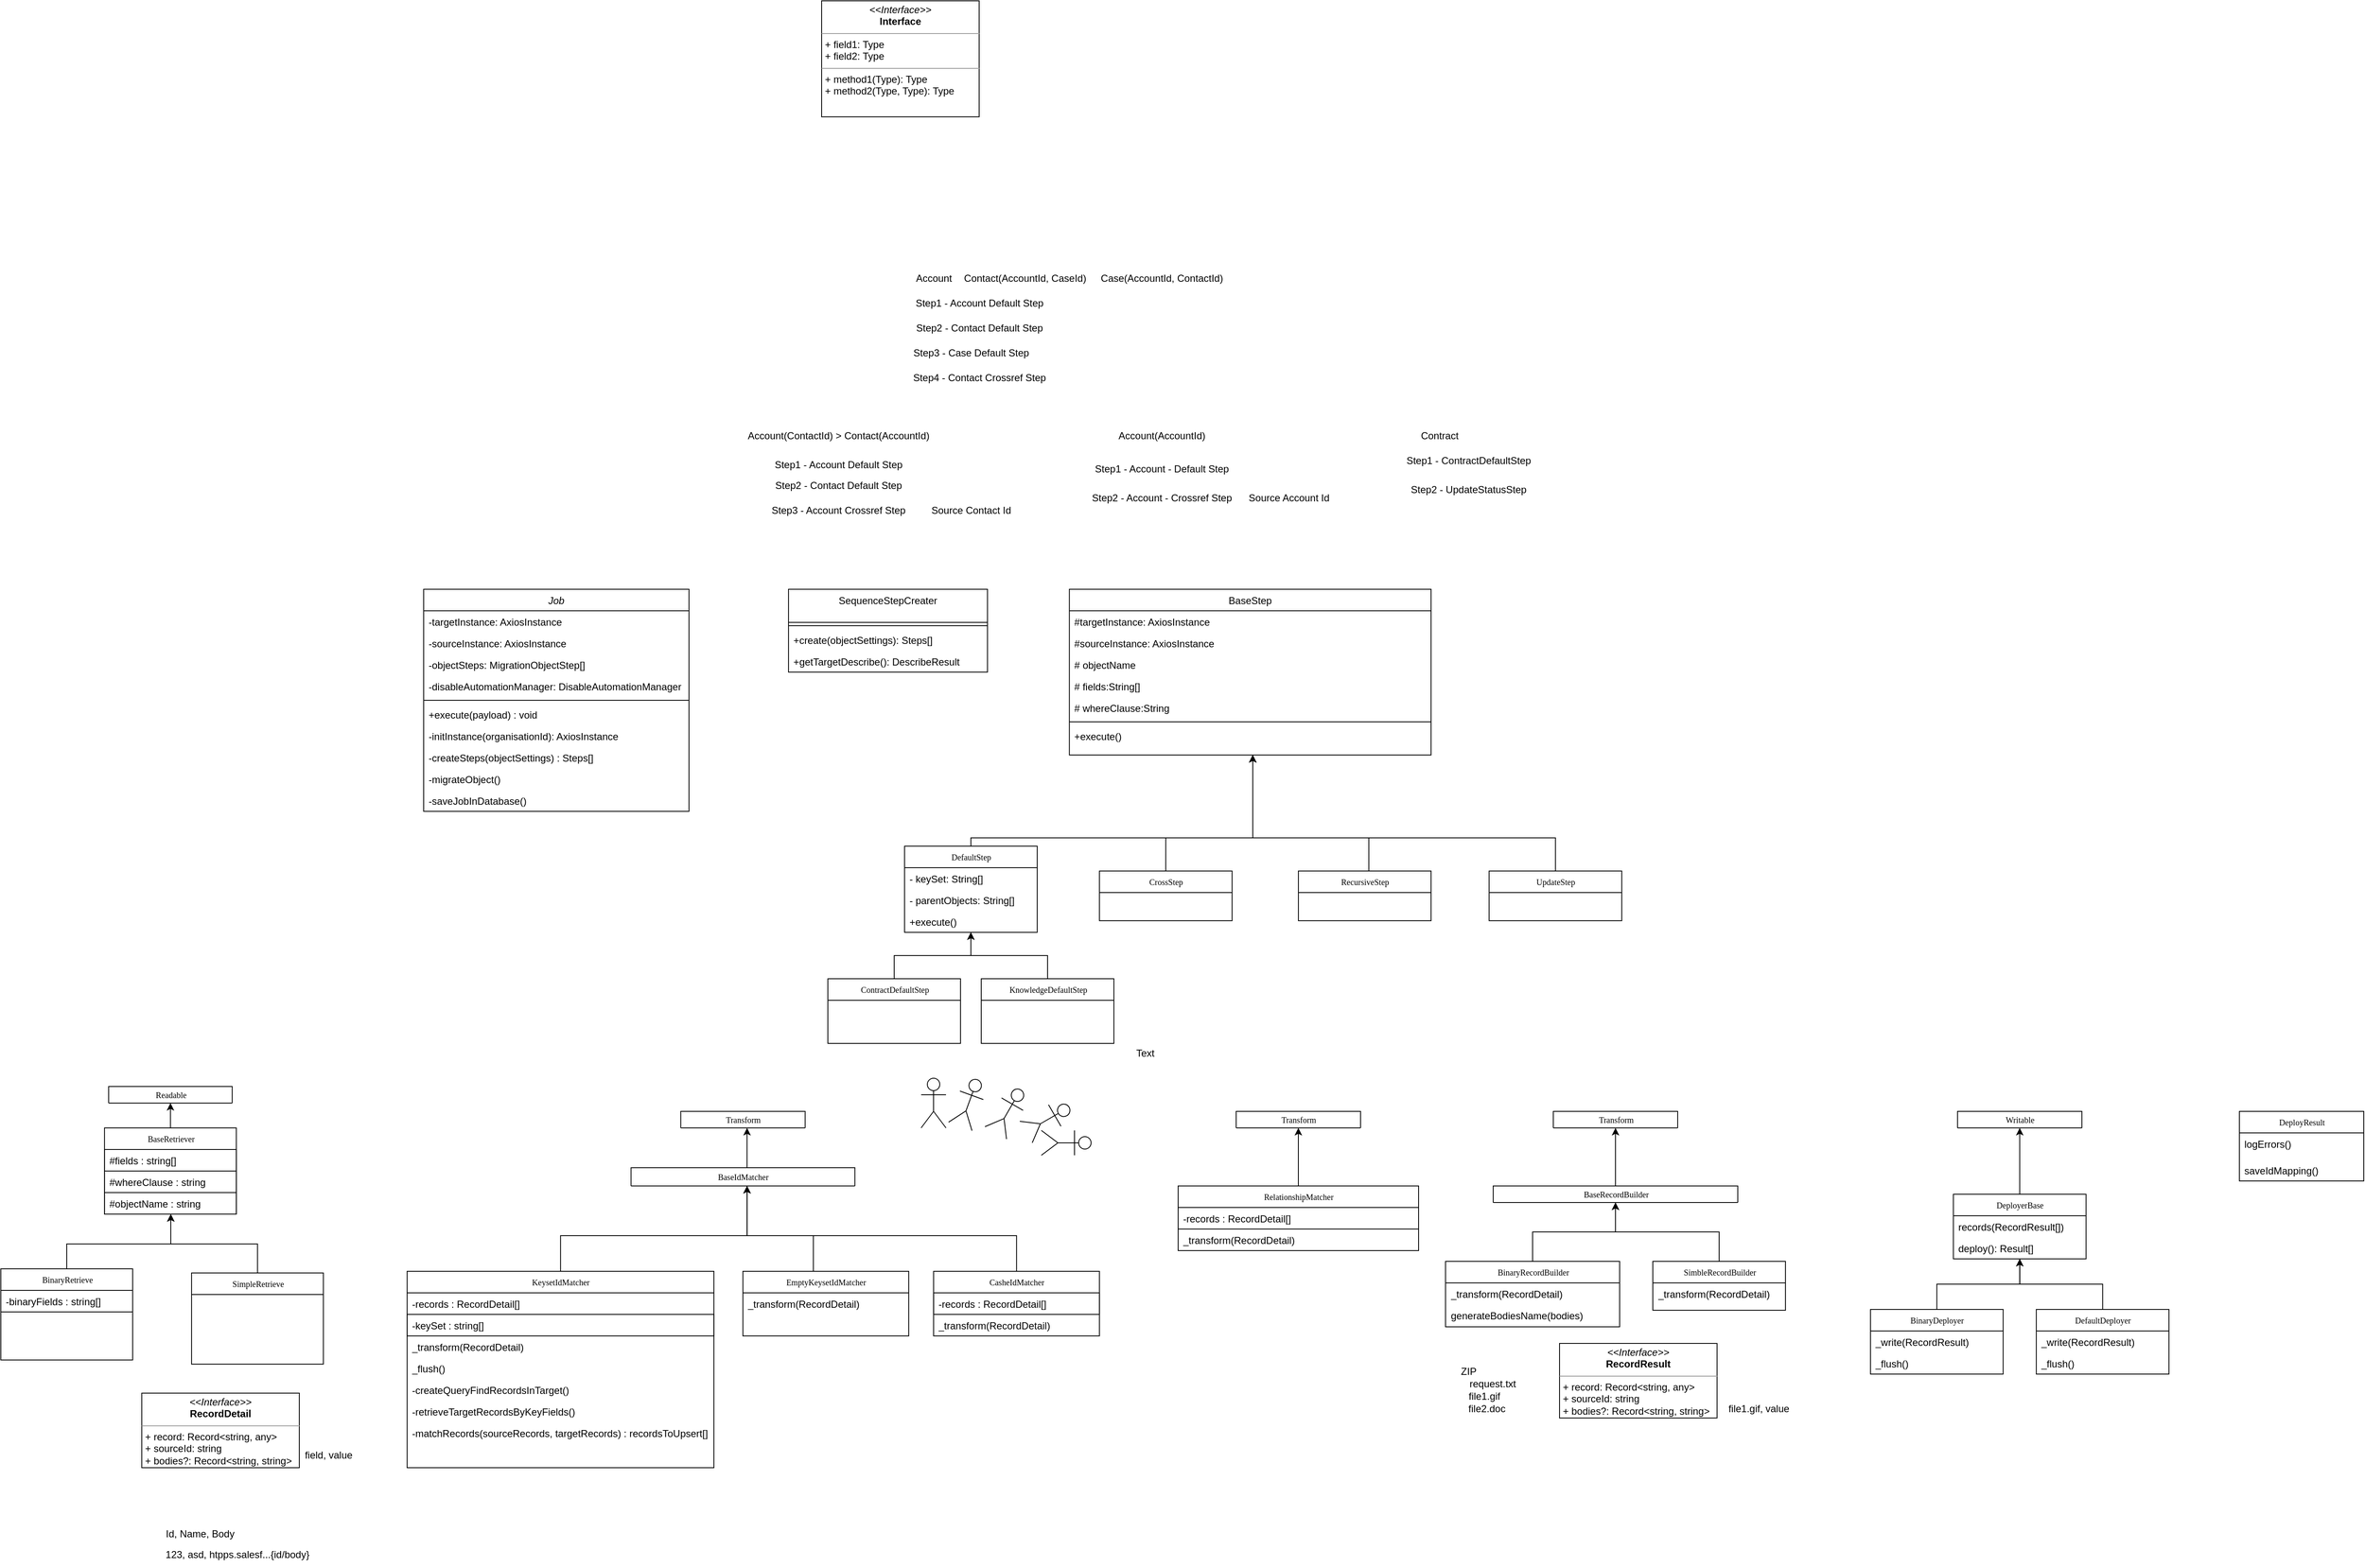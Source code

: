 <mxfile version="20.6.0" type="github">
  <diagram id="C5RBs43oDa-KdzZeNtuy" name="Page-1">
    <mxGraphModel dx="1921" dy="615" grid="1" gridSize="10" guides="1" tooltips="1" connect="1" arrows="1" fold="1" page="1" pageScale="1" pageWidth="827" pageHeight="1169" math="0" shadow="0">
      <root>
        <mxCell id="WIyWlLk6GJQsqaUBKTNV-0" />
        <mxCell id="WIyWlLk6GJQsqaUBKTNV-1" parent="WIyWlLk6GJQsqaUBKTNV-0" />
        <mxCell id="KQqe6mfhrijCWGsZN7re-0" value="&lt;p style=&quot;margin:0px;margin-top:4px;text-align:center;&quot;&gt;&lt;i&gt;&amp;lt;&amp;lt;Interface&amp;gt;&amp;gt;&lt;/i&gt;&lt;br/&gt;&lt;b&gt;Interface&lt;/b&gt;&lt;/p&gt;&lt;hr size=&quot;1&quot;/&gt;&lt;p style=&quot;margin:0px;margin-left:4px;&quot;&gt;+ field1: Type&lt;br/&gt;+ field2: Type&lt;/p&gt;&lt;hr size=&quot;1&quot;/&gt;&lt;p style=&quot;margin:0px;margin-left:4px;&quot;&gt;+ method1(Type): Type&lt;br/&gt;+ method2(Type, Type): Type&lt;/p&gt;" style="verticalAlign=top;align=left;overflow=fill;fontSize=12;fontFamily=Helvetica;html=1;rounded=0;shadow=0;comic=0;labelBackgroundColor=none;strokeWidth=1" parent="WIyWlLk6GJQsqaUBKTNV-1" vertex="1">
          <mxGeometry x="260" y="100" width="190" height="140" as="geometry" />
        </mxCell>
        <mxCell id="KQqe6mfhrijCWGsZN7re-1" value="Job" style="swimlane;fontStyle=2;align=center;verticalAlign=top;childLayout=stackLayout;horizontal=1;startSize=26;horizontalStack=0;resizeParent=1;resizeLast=0;collapsible=1;marginBottom=0;rounded=0;shadow=0;strokeWidth=1;" parent="WIyWlLk6GJQsqaUBKTNV-1" vertex="1">
          <mxGeometry x="-220" y="810" width="320" height="268" as="geometry">
            <mxRectangle x="230" y="140" width="160" height="26" as="alternateBounds" />
          </mxGeometry>
        </mxCell>
        <mxCell id="KQqe6mfhrijCWGsZN7re-2" value="-targetInstance: AxiosInstance" style="text;align=left;verticalAlign=top;spacingLeft=4;spacingRight=4;overflow=hidden;rotatable=0;points=[[0,0.5],[1,0.5]];portConstraint=eastwest;" parent="KQqe6mfhrijCWGsZN7re-1" vertex="1">
          <mxGeometry y="26" width="320" height="26" as="geometry" />
        </mxCell>
        <mxCell id="KQqe6mfhrijCWGsZN7re-3" value="-sourceInstance: AxiosInstance" style="text;align=left;verticalAlign=top;spacingLeft=4;spacingRight=4;overflow=hidden;rotatable=0;points=[[0,0.5],[1,0.5]];portConstraint=eastwest;" parent="KQqe6mfhrijCWGsZN7re-1" vertex="1">
          <mxGeometry y="52" width="320" height="26" as="geometry" />
        </mxCell>
        <mxCell id="KQqe6mfhrijCWGsZN7re-4" value="-objectSteps: MigrationObjectStep[]&#xa;" style="text;align=left;verticalAlign=top;spacingLeft=4;spacingRight=4;overflow=hidden;rotatable=0;points=[[0,0.5],[1,0.5]];portConstraint=eastwest;" parent="KQqe6mfhrijCWGsZN7re-1" vertex="1">
          <mxGeometry y="78" width="320" height="26" as="geometry" />
        </mxCell>
        <mxCell id="KQqe6mfhrijCWGsZN7re-5" value="-disableAutomationManager: DisableAutomationManager&#xa;" style="text;align=left;verticalAlign=top;spacingLeft=4;spacingRight=4;overflow=hidden;rotatable=0;points=[[0,0.5],[1,0.5]];portConstraint=eastwest;" parent="KQqe6mfhrijCWGsZN7re-1" vertex="1">
          <mxGeometry y="104" width="320" height="26" as="geometry" />
        </mxCell>
        <mxCell id="KQqe6mfhrijCWGsZN7re-6" value="" style="line;html=1;strokeWidth=1;align=left;verticalAlign=middle;spacingTop=-1;spacingLeft=3;spacingRight=3;rotatable=0;labelPosition=right;points=[];portConstraint=eastwest;" parent="KQqe6mfhrijCWGsZN7re-1" vertex="1">
          <mxGeometry y="130" width="320" height="8" as="geometry" />
        </mxCell>
        <mxCell id="KQqe6mfhrijCWGsZN7re-7" value="+execute(payload) : void" style="text;align=left;verticalAlign=top;spacingLeft=4;spacingRight=4;overflow=hidden;rotatable=0;points=[[0,0.5],[1,0.5]];portConstraint=eastwest;" parent="KQqe6mfhrijCWGsZN7re-1" vertex="1">
          <mxGeometry y="138" width="320" height="26" as="geometry" />
        </mxCell>
        <mxCell id="KQqe6mfhrijCWGsZN7re-8" value="-initInstance(organisationId): AxiosInstance" style="text;align=left;verticalAlign=top;spacingLeft=4;spacingRight=4;overflow=hidden;rotatable=0;points=[[0,0.5],[1,0.5]];portConstraint=eastwest;" parent="KQqe6mfhrijCWGsZN7re-1" vertex="1">
          <mxGeometry y="164" width="320" height="26" as="geometry" />
        </mxCell>
        <mxCell id="KQqe6mfhrijCWGsZN7re-9" value="-createSteps(objectSettings) : Steps[]" style="text;align=left;verticalAlign=top;spacingLeft=4;spacingRight=4;overflow=hidden;rotatable=0;points=[[0,0.5],[1,0.5]];portConstraint=eastwest;" parent="KQqe6mfhrijCWGsZN7re-1" vertex="1">
          <mxGeometry y="190" width="320" height="26" as="geometry" />
        </mxCell>
        <mxCell id="KQqe6mfhrijCWGsZN7re-10" value="-migrateObject()" style="text;align=left;verticalAlign=top;spacingLeft=4;spacingRight=4;overflow=hidden;rotatable=0;points=[[0,0.5],[1,0.5]];portConstraint=eastwest;" parent="KQqe6mfhrijCWGsZN7re-1" vertex="1">
          <mxGeometry y="216" width="320" height="26" as="geometry" />
        </mxCell>
        <mxCell id="KQqe6mfhrijCWGsZN7re-11" value="-saveJobInDatabase()" style="text;align=left;verticalAlign=top;spacingLeft=4;spacingRight=4;overflow=hidden;rotatable=0;points=[[0,0.5],[1,0.5]];portConstraint=eastwest;" parent="KQqe6mfhrijCWGsZN7re-1" vertex="1">
          <mxGeometry y="242" width="320" height="26" as="geometry" />
        </mxCell>
        <mxCell id="KQqe6mfhrijCWGsZN7re-12" value="SequenceStepCreater" style="swimlane;fontStyle=0;align=center;verticalAlign=top;childLayout=stackLayout;horizontal=1;startSize=40;horizontalStack=0;resizeParent=1;resizeLast=0;collapsible=1;marginBottom=0;rounded=0;shadow=0;strokeWidth=1;" parent="WIyWlLk6GJQsqaUBKTNV-1" vertex="1">
          <mxGeometry x="220.06" y="810" width="240" height="100" as="geometry">
            <mxRectangle x="550" y="140" width="160" height="26" as="alternateBounds" />
          </mxGeometry>
        </mxCell>
        <mxCell id="KQqe6mfhrijCWGsZN7re-13" value="" style="line;html=1;strokeWidth=1;align=left;verticalAlign=middle;spacingTop=-1;spacingLeft=3;spacingRight=3;rotatable=0;labelPosition=right;points=[];portConstraint=eastwest;" parent="KQqe6mfhrijCWGsZN7re-12" vertex="1">
          <mxGeometry y="40" width="240" height="8" as="geometry" />
        </mxCell>
        <mxCell id="KQqe6mfhrijCWGsZN7re-14" value="+create(objectSettings): Steps[]&#xa;" style="text;align=left;verticalAlign=top;spacingLeft=4;spacingRight=4;overflow=hidden;rotatable=0;points=[[0,0.5],[1,0.5]];portConstraint=eastwest;" parent="KQqe6mfhrijCWGsZN7re-12" vertex="1">
          <mxGeometry y="48" width="240" height="26" as="geometry" />
        </mxCell>
        <mxCell id="KQqe6mfhrijCWGsZN7re-15" value="+getTargetDescribe(): DescribeResult&#xa;" style="text;align=left;verticalAlign=top;spacingLeft=4;spacingRight=4;overflow=hidden;rotatable=0;points=[[0,0.5],[1,0.5]];portConstraint=eastwest;" parent="KQqe6mfhrijCWGsZN7re-12" vertex="1">
          <mxGeometry y="74" width="240" height="26" as="geometry" />
        </mxCell>
        <mxCell id="KQqe6mfhrijCWGsZN7re-16" value="BaseStep" style="swimlane;fontStyle=0;align=center;verticalAlign=top;childLayout=stackLayout;horizontal=1;startSize=26;horizontalStack=0;resizeParent=1;resizeLast=0;collapsible=1;marginBottom=0;rounded=0;shadow=0;strokeWidth=1;" parent="WIyWlLk6GJQsqaUBKTNV-1" vertex="1">
          <mxGeometry x="558.81" y="810" width="436.25" height="200" as="geometry">
            <mxRectangle x="550" y="140" width="160" height="26" as="alternateBounds" />
          </mxGeometry>
        </mxCell>
        <mxCell id="KQqe6mfhrijCWGsZN7re-17" value="#targetInstance: AxiosInstance" style="text;align=left;verticalAlign=top;spacingLeft=4;spacingRight=4;overflow=hidden;rotatable=0;points=[[0,0.5],[1,0.5]];portConstraint=eastwest;" parent="KQqe6mfhrijCWGsZN7re-16" vertex="1">
          <mxGeometry y="26" width="436.25" height="26" as="geometry" />
        </mxCell>
        <mxCell id="KQqe6mfhrijCWGsZN7re-18" value="#sourceInstance: AxiosInstance" style="text;align=left;verticalAlign=top;spacingLeft=4;spacingRight=4;overflow=hidden;rotatable=0;points=[[0,0.5],[1,0.5]];portConstraint=eastwest;" parent="KQqe6mfhrijCWGsZN7re-16" vertex="1">
          <mxGeometry y="52" width="436.25" height="26" as="geometry" />
        </mxCell>
        <mxCell id="KQqe6mfhrijCWGsZN7re-19" value="# objectName" style="text;align=left;verticalAlign=top;spacingLeft=4;spacingRight=4;overflow=hidden;rotatable=0;points=[[0,0.5],[1,0.5]];portConstraint=eastwest;" parent="KQqe6mfhrijCWGsZN7re-16" vertex="1">
          <mxGeometry y="78" width="436.25" height="26" as="geometry" />
        </mxCell>
        <mxCell id="KQqe6mfhrijCWGsZN7re-20" value="# fields:String[]" style="text;align=left;verticalAlign=top;spacingLeft=4;spacingRight=4;overflow=hidden;rotatable=0;points=[[0,0.5],[1,0.5]];portConstraint=eastwest;" parent="KQqe6mfhrijCWGsZN7re-16" vertex="1">
          <mxGeometry y="104" width="436.25" height="26" as="geometry" />
        </mxCell>
        <mxCell id="KQqe6mfhrijCWGsZN7re-21" value="# whereClause:String" style="text;align=left;verticalAlign=top;spacingLeft=4;spacingRight=4;overflow=hidden;rotatable=0;points=[[0,0.5],[1,0.5]];portConstraint=eastwest;" parent="KQqe6mfhrijCWGsZN7re-16" vertex="1">
          <mxGeometry y="130" width="436.25" height="26" as="geometry" />
        </mxCell>
        <mxCell id="KQqe6mfhrijCWGsZN7re-22" value="" style="line;html=1;strokeWidth=1;align=left;verticalAlign=middle;spacingTop=-1;spacingLeft=3;spacingRight=3;rotatable=0;labelPosition=right;points=[];portConstraint=eastwest;" parent="KQqe6mfhrijCWGsZN7re-16" vertex="1">
          <mxGeometry y="156" width="436.25" height="8" as="geometry" />
        </mxCell>
        <mxCell id="KQqe6mfhrijCWGsZN7re-23" value="+execute()" style="text;align=left;verticalAlign=top;spacingLeft=4;spacingRight=4;overflow=hidden;rotatable=0;points=[[0,0.5],[1,0.5]];portConstraint=eastwest;" parent="KQqe6mfhrijCWGsZN7re-16" vertex="1">
          <mxGeometry y="164" width="436.25" height="26" as="geometry" />
        </mxCell>
        <mxCell id="KQqe6mfhrijCWGsZN7re-24" style="edgeStyle=orthogonalEdgeStyle;rounded=0;orthogonalLoop=1;jettySize=auto;html=1;" parent="WIyWlLk6GJQsqaUBKTNV-1" source="KQqe6mfhrijCWGsZN7re-25" target="KQqe6mfhrijCWGsZN7re-16" edge="1">
          <mxGeometry relative="1" as="geometry">
            <Array as="points">
              <mxPoint x="440" y="1110" />
              <mxPoint x="780" y="1110" />
            </Array>
          </mxGeometry>
        </mxCell>
        <mxCell id="KQqe6mfhrijCWGsZN7re-25" value="DefaultStep" style="swimlane;html=1;fontStyle=0;childLayout=stackLayout;horizontal=1;startSize=26;fillColor=none;horizontalStack=0;resizeParent=1;resizeLast=0;collapsible=1;marginBottom=0;swimlaneFillColor=#ffffff;rounded=0;shadow=0;comic=0;labelBackgroundColor=none;strokeWidth=1;fontFamily=Verdana;fontSize=10;align=center;" parent="WIyWlLk6GJQsqaUBKTNV-1" vertex="1">
          <mxGeometry x="360" y="1120" width="160" height="104" as="geometry" />
        </mxCell>
        <mxCell id="KQqe6mfhrijCWGsZN7re-26" value="- keySet: String[]" style="text;html=1;strokeColor=none;fillColor=none;align=left;verticalAlign=top;spacingLeft=4;spacingRight=4;whiteSpace=wrap;overflow=hidden;rotatable=0;points=[[0,0.5],[1,0.5]];portConstraint=eastwest;" parent="KQqe6mfhrijCWGsZN7re-25" vertex="1">
          <mxGeometry y="26" width="160" height="26" as="geometry" />
        </mxCell>
        <mxCell id="KQqe6mfhrijCWGsZN7re-27" value="- parentObjects: String[]" style="text;html=1;strokeColor=none;fillColor=none;align=left;verticalAlign=top;spacingLeft=4;spacingRight=4;whiteSpace=wrap;overflow=hidden;rotatable=0;points=[[0,0.5],[1,0.5]];portConstraint=eastwest;" parent="KQqe6mfhrijCWGsZN7re-25" vertex="1">
          <mxGeometry y="52" width="160" height="26" as="geometry" />
        </mxCell>
        <mxCell id="L-BeHeg3JpJRG0hnVt9p-30" value="+execute()&#xa;" style="text;align=left;verticalAlign=top;spacingLeft=4;spacingRight=4;overflow=hidden;rotatable=0;points=[[0,0.5],[1,0.5]];portConstraint=eastwest;" vertex="1" parent="KQqe6mfhrijCWGsZN7re-25">
          <mxGeometry y="78" width="160" height="26" as="geometry" />
        </mxCell>
        <mxCell id="KQqe6mfhrijCWGsZN7re-28" style="edgeStyle=orthogonalEdgeStyle;rounded=0;orthogonalLoop=1;jettySize=auto;html=1;exitX=0.5;exitY=0;exitDx=0;exitDy=0;" parent="WIyWlLk6GJQsqaUBKTNV-1" source="KQqe6mfhrijCWGsZN7re-29" target="KQqe6mfhrijCWGsZN7re-16" edge="1">
          <mxGeometry relative="1" as="geometry">
            <Array as="points">
              <mxPoint x="675" y="1110" />
              <mxPoint x="780" y="1110" />
            </Array>
          </mxGeometry>
        </mxCell>
        <mxCell id="KQqe6mfhrijCWGsZN7re-29" value="CrossStep" style="swimlane;html=1;fontStyle=0;childLayout=stackLayout;horizontal=1;startSize=26;fillColor=none;horizontalStack=0;resizeParent=1;resizeLast=0;collapsible=1;marginBottom=0;swimlaneFillColor=#ffffff;rounded=0;shadow=0;comic=0;labelBackgroundColor=none;strokeWidth=1;fontFamily=Verdana;fontSize=10;align=center;" parent="WIyWlLk6GJQsqaUBKTNV-1" vertex="1">
          <mxGeometry x="595.06" y="1150" width="160" height="60" as="geometry" />
        </mxCell>
        <mxCell id="KQqe6mfhrijCWGsZN7re-30" style="edgeStyle=orthogonalEdgeStyle;rounded=0;orthogonalLoop=1;jettySize=auto;html=1;" parent="WIyWlLk6GJQsqaUBKTNV-1" source="KQqe6mfhrijCWGsZN7re-31" target="KQqe6mfhrijCWGsZN7re-16" edge="1">
          <mxGeometry relative="1" as="geometry">
            <Array as="points">
              <mxPoint x="920" y="1110" />
              <mxPoint x="780" y="1110" />
            </Array>
          </mxGeometry>
        </mxCell>
        <mxCell id="KQqe6mfhrijCWGsZN7re-31" value="RecursiveStep" style="swimlane;html=1;fontStyle=0;childLayout=stackLayout;horizontal=1;startSize=26;fillColor=none;horizontalStack=0;resizeParent=1;resizeLast=0;collapsible=1;marginBottom=0;swimlaneFillColor=#ffffff;rounded=0;shadow=0;comic=0;labelBackgroundColor=none;strokeWidth=1;fontFamily=Verdana;fontSize=10;align=center;" parent="WIyWlLk6GJQsqaUBKTNV-1" vertex="1">
          <mxGeometry x="835.06" y="1150" width="160" height="60" as="geometry" />
        </mxCell>
        <mxCell id="KQqe6mfhrijCWGsZN7re-32" style="edgeStyle=orthogonalEdgeStyle;rounded=0;orthogonalLoop=1;jettySize=auto;html=1;" parent="WIyWlLk6GJQsqaUBKTNV-1" source="KQqe6mfhrijCWGsZN7re-33" target="KQqe6mfhrijCWGsZN7re-34" edge="1">
          <mxGeometry relative="1" as="geometry" />
        </mxCell>
        <mxCell id="KQqe6mfhrijCWGsZN7re-33" value="BaseRetriever" style="swimlane;html=1;fontStyle=0;childLayout=stackLayout;horizontal=1;startSize=26;fillColor=none;horizontalStack=0;resizeParent=1;resizeLast=0;collapsible=1;marginBottom=0;swimlaneFillColor=#ffffff;rounded=0;shadow=0;comic=0;labelBackgroundColor=none;strokeWidth=1;fontFamily=Verdana;fontSize=10;align=center;" parent="WIyWlLk6GJQsqaUBKTNV-1" vertex="1">
          <mxGeometry x="-604.94" y="1460" width="159" height="104" as="geometry" />
        </mxCell>
        <mxCell id="L-BeHeg3JpJRG0hnVt9p-32" value="#fields : string[]" style="text;html=1;strokeColor=default;fillColor=none;align=left;verticalAlign=top;spacingLeft=4;spacingRight=4;whiteSpace=wrap;overflow=hidden;rotatable=0;points=[[0,0.5],[1,0.5]];portConstraint=eastwest;perimeterSpacing=1;strokeWidth=1;" vertex="1" parent="KQqe6mfhrijCWGsZN7re-33">
          <mxGeometry y="26" width="159" height="26" as="geometry" />
        </mxCell>
        <mxCell id="L-BeHeg3JpJRG0hnVt9p-33" value="#whereClause : string" style="text;html=1;strokeColor=default;fillColor=none;align=left;verticalAlign=top;spacingLeft=4;spacingRight=4;whiteSpace=wrap;overflow=hidden;rotatable=0;points=[[0,0.5],[1,0.5]];portConstraint=eastwest;perimeterSpacing=1;strokeWidth=1;" vertex="1" parent="KQqe6mfhrijCWGsZN7re-33">
          <mxGeometry y="52" width="159" height="26" as="geometry" />
        </mxCell>
        <mxCell id="L-BeHeg3JpJRG0hnVt9p-34" value="#objectName : string" style="text;html=1;strokeColor=default;fillColor=none;align=left;verticalAlign=top;spacingLeft=4;spacingRight=4;whiteSpace=wrap;overflow=hidden;rotatable=0;points=[[0,0.5],[1,0.5]];portConstraint=eastwest;perimeterSpacing=1;strokeWidth=1;" vertex="1" parent="KQqe6mfhrijCWGsZN7re-33">
          <mxGeometry y="78" width="159" height="26" as="geometry" />
        </mxCell>
        <mxCell id="KQqe6mfhrijCWGsZN7re-34" value="Readable" style="swimlane;html=1;fontStyle=0;childLayout=stackLayout;horizontal=1;startSize=26;fillColor=none;horizontalStack=0;resizeParent=1;resizeLast=0;collapsible=1;marginBottom=0;swimlaneFillColor=#ffffff;rounded=0;shadow=0;comic=0;labelBackgroundColor=none;strokeWidth=1;fontFamily=Verdana;fontSize=10;align=center;" parent="WIyWlLk6GJQsqaUBKTNV-1" vertex="1">
          <mxGeometry x="-599.94" y="1410" width="149" height="20" as="geometry" />
        </mxCell>
        <mxCell id="KQqe6mfhrijCWGsZN7re-35" style="edgeStyle=orthogonalEdgeStyle;rounded=0;orthogonalLoop=1;jettySize=auto;html=1;" parent="WIyWlLk6GJQsqaUBKTNV-1" source="KQqe6mfhrijCWGsZN7re-36" target="KQqe6mfhrijCWGsZN7re-38" edge="1">
          <mxGeometry relative="1" as="geometry">
            <Array as="points">
              <mxPoint x="170.06" y="1480" />
              <mxPoint x="170.06" y="1480" />
            </Array>
          </mxGeometry>
        </mxCell>
        <mxCell id="KQqe6mfhrijCWGsZN7re-36" value="BaseIdMatcher" style="swimlane;html=1;fontStyle=0;childLayout=stackLayout;horizontal=1;startSize=26;fillColor=none;horizontalStack=0;resizeParent=1;resizeLast=0;collapsible=1;marginBottom=0;swimlaneFillColor=#ffffff;rounded=0;shadow=0;comic=0;labelBackgroundColor=none;strokeWidth=1;fontFamily=Verdana;fontSize=10;align=center;" parent="WIyWlLk6GJQsqaUBKTNV-1" vertex="1">
          <mxGeometry x="30.12" y="1508" width="270" height="22" as="geometry" />
        </mxCell>
        <mxCell id="KQqe6mfhrijCWGsZN7re-38" value="Transform" style="swimlane;html=1;fontStyle=0;childLayout=stackLayout;horizontal=1;startSize=26;fillColor=none;horizontalStack=0;resizeParent=1;resizeLast=0;collapsible=1;marginBottom=0;swimlaneFillColor=#ffffff;rounded=0;shadow=0;comic=0;labelBackgroundColor=none;strokeWidth=1;fontFamily=Verdana;fontSize=10;align=center;" parent="WIyWlLk6GJQsqaUBKTNV-1" vertex="1">
          <mxGeometry x="90.12" y="1440" width="150" height="20" as="geometry" />
        </mxCell>
        <mxCell id="KQqe6mfhrijCWGsZN7re-39" style="edgeStyle=orthogonalEdgeStyle;rounded=0;orthogonalLoop=1;jettySize=auto;html=1;" parent="WIyWlLk6GJQsqaUBKTNV-1" source="KQqe6mfhrijCWGsZN7re-40" target="KQqe6mfhrijCWGsZN7re-36" edge="1">
          <mxGeometry relative="1" as="geometry">
            <Array as="points">
              <mxPoint x="-54.94" y="1590" />
              <mxPoint x="170.06" y="1590" />
            </Array>
          </mxGeometry>
        </mxCell>
        <mxCell id="KQqe6mfhrijCWGsZN7re-40" value="KeysetIdMatcher" style="swimlane;html=1;fontStyle=0;childLayout=stackLayout;horizontal=1;startSize=26;fillColor=none;horizontalStack=0;resizeParent=1;resizeLast=0;collapsible=1;marginBottom=0;swimlaneFillColor=#ffffff;rounded=0;shadow=0;comic=0;labelBackgroundColor=none;strokeWidth=1;fontFamily=Verdana;fontSize=10;align=center;" parent="WIyWlLk6GJQsqaUBKTNV-1" vertex="1">
          <mxGeometry x="-239.94" y="1633" width="370" height="237" as="geometry" />
        </mxCell>
        <mxCell id="KQqe6mfhrijCWGsZN7re-41" value="-records : RecordDetail[]" style="text;html=1;strokeColor=none;fillColor=none;align=left;verticalAlign=top;spacingLeft=4;spacingRight=4;whiteSpace=wrap;overflow=hidden;rotatable=0;points=[[0,0.5],[1,0.5]];portConstraint=eastwest;" parent="KQqe6mfhrijCWGsZN7re-40" vertex="1">
          <mxGeometry y="26" width="370" height="26" as="geometry" />
        </mxCell>
        <mxCell id="KQqe6mfhrijCWGsZN7re-42" value="-keySet : string[]" style="text;html=1;strokeColor=default;fillColor=none;align=left;verticalAlign=top;spacingLeft=4;spacingRight=4;whiteSpace=wrap;overflow=hidden;rotatable=0;points=[[0,0.5],[1,0.5]];portConstraint=eastwest;perimeterSpacing=1;strokeWidth=1;" parent="KQqe6mfhrijCWGsZN7re-40" vertex="1">
          <mxGeometry y="52" width="370" height="26" as="geometry" />
        </mxCell>
        <mxCell id="KQqe6mfhrijCWGsZN7re-44" value="_transform(RecordDetail)" style="text;html=1;strokeColor=none;fillColor=none;align=left;verticalAlign=top;spacingLeft=4;spacingRight=4;whiteSpace=wrap;overflow=hidden;rotatable=0;points=[[0,0.5],[1,0.5]];portConstraint=eastwest;" parent="KQqe6mfhrijCWGsZN7re-40" vertex="1">
          <mxGeometry y="78" width="370" height="26" as="geometry" />
        </mxCell>
        <mxCell id="KQqe6mfhrijCWGsZN7re-45" value="_flush()" style="text;html=1;strokeColor=none;fillColor=none;align=left;verticalAlign=top;spacingLeft=4;spacingRight=4;whiteSpace=wrap;overflow=hidden;rotatable=0;points=[[0,0.5],[1,0.5]];portConstraint=eastwest;" parent="KQqe6mfhrijCWGsZN7re-40" vertex="1">
          <mxGeometry y="104" width="370" height="26" as="geometry" />
        </mxCell>
        <mxCell id="KQqe6mfhrijCWGsZN7re-46" value="-createQueryFindRecordsInTarget()" style="text;html=1;strokeColor=none;fillColor=none;align=left;verticalAlign=top;spacingLeft=4;spacingRight=4;whiteSpace=wrap;overflow=hidden;rotatable=0;points=[[0,0.5],[1,0.5]];portConstraint=eastwest;" parent="KQqe6mfhrijCWGsZN7re-40" vertex="1">
          <mxGeometry y="130" width="370" height="26" as="geometry" />
        </mxCell>
        <mxCell id="KQqe6mfhrijCWGsZN7re-47" value="-retrieveTargetRecordsByKeyFields()" style="text;html=1;strokeColor=none;fillColor=none;align=left;verticalAlign=top;spacingLeft=4;spacingRight=4;whiteSpace=wrap;overflow=hidden;rotatable=0;points=[[0,0.5],[1,0.5]];portConstraint=eastwest;" parent="KQqe6mfhrijCWGsZN7re-40" vertex="1">
          <mxGeometry y="156" width="370" height="26" as="geometry" />
        </mxCell>
        <mxCell id="KQqe6mfhrijCWGsZN7re-48" value="-matchRecords(sourceRecords, targetRecords) : recordsToUpsert[]" style="text;html=1;strokeColor=none;fillColor=none;align=left;verticalAlign=top;spacingLeft=4;spacingRight=4;whiteSpace=wrap;overflow=hidden;rotatable=0;points=[[0,0.5],[1,0.5]];portConstraint=eastwest;" parent="KQqe6mfhrijCWGsZN7re-40" vertex="1">
          <mxGeometry y="182" width="370" height="26" as="geometry" />
        </mxCell>
        <mxCell id="KQqe6mfhrijCWGsZN7re-49" style="edgeStyle=orthogonalEdgeStyle;rounded=0;orthogonalLoop=1;jettySize=auto;html=1;" parent="WIyWlLk6GJQsqaUBKTNV-1" source="KQqe6mfhrijCWGsZN7re-50" target="KQqe6mfhrijCWGsZN7re-36" edge="1">
          <mxGeometry relative="1" as="geometry">
            <Array as="points">
              <mxPoint x="495.06" y="1590" />
              <mxPoint x="170.06" y="1590" />
            </Array>
          </mxGeometry>
        </mxCell>
        <mxCell id="KQqe6mfhrijCWGsZN7re-50" value="CasheIdMatcher" style="swimlane;html=1;fontStyle=0;childLayout=stackLayout;horizontal=1;startSize=26;fillColor=none;horizontalStack=0;resizeParent=1;resizeLast=0;collapsible=1;marginBottom=0;swimlaneFillColor=#ffffff;rounded=0;shadow=0;comic=0;labelBackgroundColor=none;strokeWidth=1;fontFamily=Verdana;fontSize=10;align=center;" parent="WIyWlLk6GJQsqaUBKTNV-1" vertex="1">
          <mxGeometry x="395.06" y="1633" width="200" height="78" as="geometry" />
        </mxCell>
        <mxCell id="KQqe6mfhrijCWGsZN7re-51" value="-records : RecordDetail[]" style="text;html=1;strokeColor=default;fillColor=none;align=left;verticalAlign=top;spacingLeft=4;spacingRight=4;whiteSpace=wrap;overflow=hidden;rotatable=0;points=[[0,0.5],[1,0.5]];portConstraint=eastwest;" parent="KQqe6mfhrijCWGsZN7re-50" vertex="1">
          <mxGeometry y="26" width="200" height="26" as="geometry" />
        </mxCell>
        <mxCell id="KQqe6mfhrijCWGsZN7re-52" value="_transform(RecordDetail)&amp;nbsp;" style="text;html=1;strokeColor=none;fillColor=none;align=left;verticalAlign=top;spacingLeft=4;spacingRight=4;whiteSpace=wrap;overflow=hidden;rotatable=0;points=[[0,0.5],[1,0.5]];portConstraint=eastwest;" parent="KQqe6mfhrijCWGsZN7re-50" vertex="1">
          <mxGeometry y="52" width="200" height="26" as="geometry" />
        </mxCell>
        <mxCell id="KQqe6mfhrijCWGsZN7re-53" style="edgeStyle=orthogonalEdgeStyle;rounded=0;orthogonalLoop=1;jettySize=auto;html=1;" parent="WIyWlLk6GJQsqaUBKTNV-1" source="KQqe6mfhrijCWGsZN7re-54" target="KQqe6mfhrijCWGsZN7re-56" edge="1">
          <mxGeometry relative="1" as="geometry" />
        </mxCell>
        <mxCell id="KQqe6mfhrijCWGsZN7re-54" value="DeployerBase" style="swimlane;html=1;fontStyle=0;childLayout=stackLayout;horizontal=1;startSize=26;fillColor=none;horizontalStack=0;resizeParent=1;resizeLast=0;collapsible=1;marginBottom=0;swimlaneFillColor=#ffffff;rounded=0;shadow=0;comic=0;labelBackgroundColor=none;strokeWidth=1;fontFamily=Verdana;fontSize=10;align=center;" parent="WIyWlLk6GJQsqaUBKTNV-1" vertex="1">
          <mxGeometry x="1625.06" y="1540" width="160" height="78" as="geometry" />
        </mxCell>
        <mxCell id="L-BeHeg3JpJRG0hnVt9p-48" value="records(&lt;span style=&quot;background-color: initial;&quot;&gt;RecordResult&lt;/span&gt;[])&amp;nbsp;" style="text;html=1;strokeColor=none;fillColor=none;align=left;verticalAlign=top;spacingLeft=4;spacingRight=4;whiteSpace=wrap;overflow=hidden;rotatable=0;points=[[0,0.5],[1,0.5]];portConstraint=eastwest;" vertex="1" parent="KQqe6mfhrijCWGsZN7re-54">
          <mxGeometry y="26" width="160" height="26" as="geometry" />
        </mxCell>
        <mxCell id="KQqe6mfhrijCWGsZN7re-55" value="deploy(): Result[]" style="text;html=1;strokeColor=none;fillColor=none;align=left;verticalAlign=top;spacingLeft=4;spacingRight=4;whiteSpace=wrap;overflow=hidden;rotatable=0;points=[[0,0.5],[1,0.5]];portConstraint=eastwest;" parent="KQqe6mfhrijCWGsZN7re-54" vertex="1">
          <mxGeometry y="52" width="160" height="26" as="geometry" />
        </mxCell>
        <mxCell id="KQqe6mfhrijCWGsZN7re-56" value="Writable" style="swimlane;html=1;fontStyle=0;childLayout=stackLayout;horizontal=1;startSize=26;fillColor=none;horizontalStack=0;resizeParent=1;resizeLast=0;collapsible=1;marginBottom=0;swimlaneFillColor=#ffffff;rounded=0;shadow=0;comic=0;labelBackgroundColor=none;strokeWidth=1;fontFamily=Verdana;fontSize=10;align=center;" parent="WIyWlLk6GJQsqaUBKTNV-1" vertex="1">
          <mxGeometry x="1630.06" y="1440" width="150" height="20" as="geometry" />
        </mxCell>
        <mxCell id="KQqe6mfhrijCWGsZN7re-57" style="edgeStyle=orthogonalEdgeStyle;rounded=0;orthogonalLoop=1;jettySize=auto;html=1;" parent="WIyWlLk6GJQsqaUBKTNV-1" source="KQqe6mfhrijCWGsZN7re-58" target="KQqe6mfhrijCWGsZN7re-54" edge="1">
          <mxGeometry relative="1" as="geometry" />
        </mxCell>
        <mxCell id="KQqe6mfhrijCWGsZN7re-58" value="BinaryDeployer" style="swimlane;html=1;fontStyle=0;childLayout=stackLayout;horizontal=1;startSize=26;fillColor=none;horizontalStack=0;resizeParent=1;resizeLast=0;collapsible=1;marginBottom=0;swimlaneFillColor=#ffffff;rounded=0;shadow=0;comic=0;labelBackgroundColor=none;strokeWidth=1;fontFamily=Verdana;fontSize=10;align=center;" parent="WIyWlLk6GJQsqaUBKTNV-1" vertex="1">
          <mxGeometry x="1525.06" y="1679" width="160" height="78" as="geometry" />
        </mxCell>
        <mxCell id="L-BeHeg3JpJRG0hnVt9p-20" value="_write(&lt;span style=&quot;background-color: initial;&quot;&gt;RecordResult&lt;/span&gt;)&amp;nbsp;" style="text;html=1;strokeColor=none;fillColor=none;align=left;verticalAlign=top;spacingLeft=4;spacingRight=4;whiteSpace=wrap;overflow=hidden;rotatable=0;points=[[0,0.5],[1,0.5]];portConstraint=eastwest;" vertex="1" parent="KQqe6mfhrijCWGsZN7re-58">
          <mxGeometry y="26" width="160" height="26" as="geometry" />
        </mxCell>
        <mxCell id="L-BeHeg3JpJRG0hnVt9p-49" value="_flush()&amp;nbsp;" style="text;html=1;strokeColor=none;fillColor=none;align=left;verticalAlign=top;spacingLeft=4;spacingRight=4;whiteSpace=wrap;overflow=hidden;rotatable=0;points=[[0,0.5],[1,0.5]];portConstraint=eastwest;" vertex="1" parent="KQqe6mfhrijCWGsZN7re-58">
          <mxGeometry y="52" width="160" height="26" as="geometry" />
        </mxCell>
        <mxCell id="KQqe6mfhrijCWGsZN7re-59" style="edgeStyle=orthogonalEdgeStyle;rounded=0;orthogonalLoop=1;jettySize=auto;html=1;" parent="WIyWlLk6GJQsqaUBKTNV-1" source="KQqe6mfhrijCWGsZN7re-60" target="KQqe6mfhrijCWGsZN7re-54" edge="1">
          <mxGeometry relative="1" as="geometry" />
        </mxCell>
        <mxCell id="KQqe6mfhrijCWGsZN7re-60" value="DefaultDeployer" style="swimlane;html=1;fontStyle=0;childLayout=stackLayout;horizontal=1;startSize=26;fillColor=none;horizontalStack=0;resizeParent=1;resizeLast=0;collapsible=1;marginBottom=0;swimlaneFillColor=#ffffff;rounded=0;shadow=0;comic=0;labelBackgroundColor=none;strokeWidth=1;fontFamily=Verdana;fontSize=10;align=center;" parent="WIyWlLk6GJQsqaUBKTNV-1" vertex="1">
          <mxGeometry x="1725.06" y="1679" width="160" height="78" as="geometry" />
        </mxCell>
        <mxCell id="L-BeHeg3JpJRG0hnVt9p-21" value="_write(&lt;span style=&quot;background-color: initial;&quot;&gt;RecordResult&lt;/span&gt;)&amp;nbsp;" style="text;html=1;strokeColor=none;fillColor=none;align=left;verticalAlign=top;spacingLeft=4;spacingRight=4;whiteSpace=wrap;overflow=hidden;rotatable=0;points=[[0,0.5],[1,0.5]];portConstraint=eastwest;" vertex="1" parent="KQqe6mfhrijCWGsZN7re-60">
          <mxGeometry y="26" width="160" height="26" as="geometry" />
        </mxCell>
        <mxCell id="L-BeHeg3JpJRG0hnVt9p-50" value="_flush()&amp;nbsp;" style="text;html=1;strokeColor=none;fillColor=none;align=left;verticalAlign=top;spacingLeft=4;spacingRight=4;whiteSpace=wrap;overflow=hidden;rotatable=0;points=[[0,0.5],[1,0.5]];portConstraint=eastwest;" vertex="1" parent="KQqe6mfhrijCWGsZN7re-60">
          <mxGeometry y="52" width="160" height="26" as="geometry" />
        </mxCell>
        <mxCell id="KQqe6mfhrijCWGsZN7re-61" value="DeployResult" style="swimlane;html=1;fontStyle=0;childLayout=stackLayout;horizontal=1;startSize=26;fillColor=none;horizontalStack=0;resizeParent=1;resizeLast=0;collapsible=1;marginBottom=0;swimlaneFillColor=#ffffff;rounded=0;shadow=0;comic=0;labelBackgroundColor=none;strokeWidth=1;fontFamily=Verdana;fontSize=10;align=center;" parent="WIyWlLk6GJQsqaUBKTNV-1" vertex="1">
          <mxGeometry x="1970" y="1440" width="150" height="84" as="geometry" />
        </mxCell>
        <mxCell id="KQqe6mfhrijCWGsZN7re-62" value="logErrors()" style="text;html=1;strokeColor=none;fillColor=none;align=left;verticalAlign=top;spacingLeft=4;spacingRight=4;whiteSpace=wrap;overflow=hidden;rotatable=0;points=[[0,0.5],[1,0.5]];portConstraint=eastwest;" parent="KQqe6mfhrijCWGsZN7re-61" vertex="1">
          <mxGeometry y="26" width="150" height="32" as="geometry" />
        </mxCell>
        <mxCell id="KQqe6mfhrijCWGsZN7re-65" value="saveIdMapping()" style="text;html=1;strokeColor=none;fillColor=none;align=left;verticalAlign=top;spacingLeft=4;spacingRight=4;whiteSpace=wrap;overflow=hidden;rotatable=0;points=[[0,0.5],[1,0.5]];portConstraint=eastwest;" parent="KQqe6mfhrijCWGsZN7re-61" vertex="1">
          <mxGeometry y="58" width="150" height="26" as="geometry" />
        </mxCell>
        <mxCell id="KQqe6mfhrijCWGsZN7re-68" style="edgeStyle=orthogonalEdgeStyle;rounded=0;orthogonalLoop=1;jettySize=auto;html=1;" parent="WIyWlLk6GJQsqaUBKTNV-1" source="KQqe6mfhrijCWGsZN7re-69" target="KQqe6mfhrijCWGsZN7re-16" edge="1">
          <mxGeometry relative="1" as="geometry">
            <Array as="points">
              <mxPoint x="1145" y="1110" />
              <mxPoint x="780" y="1110" />
            </Array>
          </mxGeometry>
        </mxCell>
        <mxCell id="KQqe6mfhrijCWGsZN7re-69" value="UpdateStep" style="swimlane;html=1;fontStyle=0;childLayout=stackLayout;horizontal=1;startSize=26;fillColor=none;horizontalStack=0;resizeParent=1;resizeLast=0;collapsible=1;marginBottom=0;swimlaneFillColor=#ffffff;rounded=0;shadow=0;comic=0;labelBackgroundColor=none;strokeWidth=1;fontFamily=Verdana;fontSize=10;align=center;" parent="WIyWlLk6GJQsqaUBKTNV-1" vertex="1">
          <mxGeometry x="1065.06" y="1150" width="160" height="60" as="geometry" />
        </mxCell>
        <mxCell id="KQqe6mfhrijCWGsZN7re-70" style="edgeStyle=orthogonalEdgeStyle;rounded=0;orthogonalLoop=1;jettySize=auto;html=1;" parent="WIyWlLk6GJQsqaUBKTNV-1" source="KQqe6mfhrijCWGsZN7re-71" target="KQqe6mfhrijCWGsZN7re-33" edge="1">
          <mxGeometry relative="1" as="geometry">
            <Array as="points">
              <mxPoint x="-651" y="1600" />
              <mxPoint x="-525" y="1600" />
            </Array>
          </mxGeometry>
        </mxCell>
        <mxCell id="KQqe6mfhrijCWGsZN7re-71" value="BinaryRetrieve" style="swimlane;html=1;fontStyle=0;childLayout=stackLayout;horizontal=1;startSize=26;fillColor=none;horizontalStack=0;resizeParent=1;resizeLast=0;collapsible=1;marginBottom=0;swimlaneFillColor=#ffffff;rounded=0;shadow=0;comic=0;labelBackgroundColor=none;strokeWidth=1;fontFamily=Verdana;fontSize=10;align=center;" parent="WIyWlLk6GJQsqaUBKTNV-1" vertex="1">
          <mxGeometry x="-730" y="1630" width="159" height="110" as="geometry" />
        </mxCell>
        <mxCell id="L-BeHeg3JpJRG0hnVt9p-35" value="-binaryFields : string[]" style="text;html=1;strokeColor=default;fillColor=none;align=left;verticalAlign=top;spacingLeft=4;spacingRight=4;whiteSpace=wrap;overflow=hidden;rotatable=0;points=[[0,0.5],[1,0.5]];portConstraint=eastwest;perimeterSpacing=1;strokeWidth=1;" vertex="1" parent="KQqe6mfhrijCWGsZN7re-71">
          <mxGeometry y="26" width="159" height="26" as="geometry" />
        </mxCell>
        <mxCell id="KQqe6mfhrijCWGsZN7re-72" style="edgeStyle=orthogonalEdgeStyle;rounded=0;orthogonalLoop=1;jettySize=auto;html=1;" parent="WIyWlLk6GJQsqaUBKTNV-1" source="KQqe6mfhrijCWGsZN7re-73" target="KQqe6mfhrijCWGsZN7re-33" edge="1">
          <mxGeometry relative="1" as="geometry">
            <Array as="points">
              <mxPoint x="-420" y="1600" />
              <mxPoint x="-525" y="1600" />
            </Array>
          </mxGeometry>
        </mxCell>
        <mxCell id="KQqe6mfhrijCWGsZN7re-73" value="SimpleRetrieve" style="swimlane;html=1;fontStyle=0;childLayout=stackLayout;horizontal=1;startSize=26;fillColor=none;horizontalStack=0;resizeParent=1;resizeLast=0;collapsible=1;marginBottom=0;swimlaneFillColor=#ffffff;rounded=0;shadow=0;comic=0;labelBackgroundColor=none;strokeWidth=1;fontFamily=Verdana;fontSize=10;align=center;" parent="WIyWlLk6GJQsqaUBKTNV-1" vertex="1">
          <mxGeometry x="-499.94" y="1635" width="159" height="110" as="geometry" />
        </mxCell>
        <mxCell id="KQqe6mfhrijCWGsZN7re-74" style="edgeStyle=orthogonalEdgeStyle;rounded=0;orthogonalLoop=1;jettySize=auto;html=1;" parent="WIyWlLk6GJQsqaUBKTNV-1" source="KQqe6mfhrijCWGsZN7re-75" target="KQqe6mfhrijCWGsZN7re-78" edge="1">
          <mxGeometry relative="1" as="geometry">
            <Array as="points" />
            <mxPoint x="840" y="1468" as="targetPoint" />
          </mxGeometry>
        </mxCell>
        <mxCell id="KQqe6mfhrijCWGsZN7re-75" value="RelationshipMatcher" style="swimlane;html=1;fontStyle=0;childLayout=stackLayout;horizontal=1;startSize=26;fillColor=none;horizontalStack=0;resizeParent=1;resizeLast=0;collapsible=1;marginBottom=0;swimlaneFillColor=#ffffff;rounded=0;shadow=0;comic=0;labelBackgroundColor=none;strokeWidth=1;fontFamily=Verdana;fontSize=10;align=center;" parent="WIyWlLk6GJQsqaUBKTNV-1" vertex="1">
          <mxGeometry x="690" y="1530" width="290" height="78" as="geometry" />
        </mxCell>
        <mxCell id="KQqe6mfhrijCWGsZN7re-76" value="-records : RecordDetail[]" style="text;html=1;strokeColor=default;fillColor=none;align=left;verticalAlign=top;spacingLeft=4;spacingRight=4;whiteSpace=wrap;overflow=hidden;rotatable=0;points=[[0,0.5],[1,0.5]];portConstraint=eastwest;" parent="KQqe6mfhrijCWGsZN7re-75" vertex="1">
          <mxGeometry y="26" width="290" height="26" as="geometry" />
        </mxCell>
        <mxCell id="KQqe6mfhrijCWGsZN7re-77" value="_transform(RecordDetail)&amp;nbsp;" style="text;html=1;strokeColor=none;fillColor=none;align=left;verticalAlign=top;spacingLeft=4;spacingRight=4;whiteSpace=wrap;overflow=hidden;rotatable=0;points=[[0,0.5],[1,0.5]];portConstraint=eastwest;" parent="KQqe6mfhrijCWGsZN7re-75" vertex="1">
          <mxGeometry y="52" width="290" height="26" as="geometry" />
        </mxCell>
        <mxCell id="KQqe6mfhrijCWGsZN7re-78" value="Transform" style="swimlane;html=1;fontStyle=0;childLayout=stackLayout;horizontal=1;startSize=26;fillColor=none;horizontalStack=0;resizeParent=1;resizeLast=0;collapsible=1;marginBottom=0;swimlaneFillColor=#ffffff;rounded=0;shadow=0;comic=0;labelBackgroundColor=none;strokeWidth=1;fontFamily=Verdana;fontSize=10;align=center;" parent="WIyWlLk6GJQsqaUBKTNV-1" vertex="1">
          <mxGeometry x="760" y="1440" width="150" height="20" as="geometry" />
        </mxCell>
        <mxCell id="KQqe6mfhrijCWGsZN7re-79" value="Account(ContactId) &amp;gt; Contact(AccountId)" style="text;html=1;align=center;verticalAlign=middle;resizable=0;points=[];autosize=1;strokeColor=none;fillColor=none;" parent="WIyWlLk6GJQsqaUBKTNV-1" vertex="1">
          <mxGeometry x="160" y="610" width="240" height="30" as="geometry" />
        </mxCell>
        <mxCell id="KQqe6mfhrijCWGsZN7re-80" value="Step1 - Account Default Step" style="text;html=1;align=center;verticalAlign=middle;resizable=0;points=[];autosize=1;strokeColor=none;fillColor=none;" parent="WIyWlLk6GJQsqaUBKTNV-1" vertex="1">
          <mxGeometry x="190" y="645" width="180" height="30" as="geometry" />
        </mxCell>
        <mxCell id="KQqe6mfhrijCWGsZN7re-81" value="Step2 - Contact Default Step" style="text;html=1;align=center;verticalAlign=middle;resizable=0;points=[];autosize=1;strokeColor=none;fillColor=none;" parent="WIyWlLk6GJQsqaUBKTNV-1" vertex="1">
          <mxGeometry x="190" y="670" width="180" height="30" as="geometry" />
        </mxCell>
        <mxCell id="KQqe6mfhrijCWGsZN7re-82" value="Step3 - Account Crossref Step" style="text;html=1;align=center;verticalAlign=middle;resizable=0;points=[];autosize=1;strokeColor=none;fillColor=none;" parent="WIyWlLk6GJQsqaUBKTNV-1" vertex="1">
          <mxGeometry x="190" y="700" width="180" height="30" as="geometry" />
        </mxCell>
        <mxCell id="KQqe6mfhrijCWGsZN7re-83" value="Source Contact Id" style="text;html=1;align=center;verticalAlign=middle;resizable=0;points=[];autosize=1;strokeColor=none;fillColor=none;" parent="WIyWlLk6GJQsqaUBKTNV-1" vertex="1">
          <mxGeometry x="380" y="700" width="120" height="30" as="geometry" />
        </mxCell>
        <mxCell id="KQqe6mfhrijCWGsZN7re-84" value="Account(AccountId)" style="text;html=1;align=center;verticalAlign=middle;resizable=0;points=[];autosize=1;strokeColor=none;fillColor=none;" parent="WIyWlLk6GJQsqaUBKTNV-1" vertex="1">
          <mxGeometry x="605" y="610" width="130" height="30" as="geometry" />
        </mxCell>
        <mxCell id="KQqe6mfhrijCWGsZN7re-85" value="Step1 - Account - Default Step" style="text;html=1;align=center;verticalAlign=middle;resizable=0;points=[];autosize=1;strokeColor=none;fillColor=none;" parent="WIyWlLk6GJQsqaUBKTNV-1" vertex="1">
          <mxGeometry x="580" y="650" width="180" height="30" as="geometry" />
        </mxCell>
        <mxCell id="KQqe6mfhrijCWGsZN7re-86" value="Step2 - Account - Crossref Step" style="text;html=1;align=center;verticalAlign=middle;resizable=0;points=[];autosize=1;strokeColor=none;fillColor=none;" parent="WIyWlLk6GJQsqaUBKTNV-1" vertex="1">
          <mxGeometry x="575" y="685" width="190" height="30" as="geometry" />
        </mxCell>
        <mxCell id="KQqe6mfhrijCWGsZN7re-87" value="Source Account Id&amp;nbsp;" style="text;html=1;align=center;verticalAlign=middle;resizable=0;points=[];autosize=1;strokeColor=none;fillColor=none;" parent="WIyWlLk6GJQsqaUBKTNV-1" vertex="1">
          <mxGeometry x="765.06" y="685" width="120" height="30" as="geometry" />
        </mxCell>
        <mxCell id="KQqe6mfhrijCWGsZN7re-88" value="Contract" style="text;html=1;align=center;verticalAlign=middle;resizable=0;points=[];autosize=1;strokeColor=none;fillColor=none;" parent="WIyWlLk6GJQsqaUBKTNV-1" vertex="1">
          <mxGeometry x="970" y="610" width="70" height="30" as="geometry" />
        </mxCell>
        <mxCell id="KQqe6mfhrijCWGsZN7re-89" value="Step1 -&amp;nbsp;ContractDefaultStep" style="text;html=1;align=center;verticalAlign=middle;resizable=0;points=[];autosize=1;strokeColor=none;fillColor=none;" parent="WIyWlLk6GJQsqaUBKTNV-1" vertex="1">
          <mxGeometry x="955" y="640" width="170" height="30" as="geometry" />
        </mxCell>
        <mxCell id="KQqe6mfhrijCWGsZN7re-90" style="edgeStyle=orthogonalEdgeStyle;rounded=0;orthogonalLoop=1;jettySize=auto;html=1;" parent="WIyWlLk6GJQsqaUBKTNV-1" source="KQqe6mfhrijCWGsZN7re-91" target="KQqe6mfhrijCWGsZN7re-25" edge="1">
          <mxGeometry relative="1" as="geometry" />
        </mxCell>
        <mxCell id="KQqe6mfhrijCWGsZN7re-91" value="ContractDefaultStep" style="swimlane;html=1;fontStyle=0;childLayout=stackLayout;horizontal=1;startSize=26;fillColor=none;horizontalStack=0;resizeParent=1;resizeLast=0;collapsible=1;marginBottom=0;swimlaneFillColor=#ffffff;rounded=0;shadow=0;comic=0;labelBackgroundColor=none;strokeWidth=1;fontFamily=Verdana;fontSize=10;align=center;" parent="WIyWlLk6GJQsqaUBKTNV-1" vertex="1">
          <mxGeometry x="267.5" y="1280" width="160" height="78" as="geometry" />
        </mxCell>
        <mxCell id="KQqe6mfhrijCWGsZN7re-92" value="Step2 -&amp;nbsp;UpdateStatusStep" style="text;html=1;align=center;verticalAlign=middle;resizable=0;points=[];autosize=1;strokeColor=none;fillColor=none;" parent="WIyWlLk6GJQsqaUBKTNV-1" vertex="1">
          <mxGeometry x="960" y="675" width="160" height="30" as="geometry" />
        </mxCell>
        <mxCell id="KQqe6mfhrijCWGsZN7re-93" value="Account" style="text;html=1;align=center;verticalAlign=middle;resizable=0;points=[];autosize=1;strokeColor=none;fillColor=none;" parent="WIyWlLk6GJQsqaUBKTNV-1" vertex="1">
          <mxGeometry x="360" y="420" width="70" height="30" as="geometry" />
        </mxCell>
        <mxCell id="KQqe6mfhrijCWGsZN7re-94" value="Case(AccountId, ContactId)" style="text;html=1;align=center;verticalAlign=middle;resizable=0;points=[];autosize=1;strokeColor=none;fillColor=none;" parent="WIyWlLk6GJQsqaUBKTNV-1" vertex="1">
          <mxGeometry x="585" y="420" width="170" height="30" as="geometry" />
        </mxCell>
        <mxCell id="KQqe6mfhrijCWGsZN7re-95" value="Contact(AccountId, CaseId)" style="text;html=1;align=center;verticalAlign=middle;resizable=0;points=[];autosize=1;strokeColor=none;fillColor=none;" parent="WIyWlLk6GJQsqaUBKTNV-1" vertex="1">
          <mxGeometry x="420" y="420" width="170" height="30" as="geometry" />
        </mxCell>
        <mxCell id="KQqe6mfhrijCWGsZN7re-96" value="Step1 - Account Default Step" style="text;html=1;align=center;verticalAlign=middle;resizable=0;points=[];autosize=1;strokeColor=none;fillColor=none;" parent="WIyWlLk6GJQsqaUBKTNV-1" vertex="1">
          <mxGeometry x="360" y="450" width="180" height="30" as="geometry" />
        </mxCell>
        <mxCell id="KQqe6mfhrijCWGsZN7re-97" value="Step2 - Contact Default Step" style="text;html=1;align=center;verticalAlign=middle;resizable=0;points=[];autosize=1;strokeColor=none;fillColor=none;" parent="WIyWlLk6GJQsqaUBKTNV-1" vertex="1">
          <mxGeometry x="360" y="480" width="180" height="30" as="geometry" />
        </mxCell>
        <mxCell id="KQqe6mfhrijCWGsZN7re-98" value="Step3 - Case Default Step" style="text;html=1;align=center;verticalAlign=middle;resizable=0;points=[];autosize=1;strokeColor=none;fillColor=none;" parent="WIyWlLk6GJQsqaUBKTNV-1" vertex="1">
          <mxGeometry x="360" y="510" width="160" height="30" as="geometry" />
        </mxCell>
        <mxCell id="KQqe6mfhrijCWGsZN7re-99" value="Step4 - Contact Crossref Step" style="text;html=1;align=center;verticalAlign=middle;resizable=0;points=[];autosize=1;strokeColor=none;fillColor=none;" parent="WIyWlLk6GJQsqaUBKTNV-1" vertex="1">
          <mxGeometry x="360" y="540" width="180" height="30" as="geometry" />
        </mxCell>
        <mxCell id="KQqe6mfhrijCWGsZN7re-100" style="edgeStyle=orthogonalEdgeStyle;rounded=0;orthogonalLoop=1;jettySize=auto;html=1;" parent="WIyWlLk6GJQsqaUBKTNV-1" source="KQqe6mfhrijCWGsZN7re-101" target="KQqe6mfhrijCWGsZN7re-36" edge="1">
          <mxGeometry relative="1" as="geometry">
            <Array as="points">
              <mxPoint x="250.06" y="1590" />
              <mxPoint x="170.06" y="1590" />
            </Array>
          </mxGeometry>
        </mxCell>
        <mxCell id="KQqe6mfhrijCWGsZN7re-101" value="EmptyKeysetIdMatcher" style="swimlane;html=1;fontStyle=0;childLayout=stackLayout;horizontal=1;startSize=26;fillColor=none;horizontalStack=0;resizeParent=1;resizeLast=0;collapsible=1;marginBottom=0;swimlaneFillColor=#ffffff;rounded=0;shadow=0;comic=0;labelBackgroundColor=none;strokeWidth=1;fontFamily=Verdana;fontSize=10;align=center;" parent="WIyWlLk6GJQsqaUBKTNV-1" vertex="1">
          <mxGeometry x="165.06" y="1633" width="200" height="78" as="geometry" />
        </mxCell>
        <mxCell id="KQqe6mfhrijCWGsZN7re-103" value="_transform(RecordDetail)&amp;nbsp;" style="text;html=1;strokeColor=none;fillColor=none;align=left;verticalAlign=top;spacingLeft=4;spacingRight=4;whiteSpace=wrap;overflow=hidden;rotatable=0;points=[[0,0.5],[1,0.5]];portConstraint=eastwest;" parent="KQqe6mfhrijCWGsZN7re-101" vertex="1">
          <mxGeometry y="26" width="200" height="26" as="geometry" />
        </mxCell>
        <mxCell id="KQqe6mfhrijCWGsZN7re-104" style="edgeStyle=orthogonalEdgeStyle;rounded=0;orthogonalLoop=1;jettySize=auto;html=1;" parent="WIyWlLk6GJQsqaUBKTNV-1" source="KQqe6mfhrijCWGsZN7re-105" target="KQqe6mfhrijCWGsZN7re-25" edge="1">
          <mxGeometry relative="1" as="geometry" />
        </mxCell>
        <mxCell id="KQqe6mfhrijCWGsZN7re-105" value="KnowledgeDefaultStep" style="swimlane;html=1;fontStyle=0;childLayout=stackLayout;horizontal=1;startSize=26;fillColor=none;horizontalStack=0;resizeParent=1;resizeLast=0;collapsible=1;marginBottom=0;swimlaneFillColor=#ffffff;rounded=0;shadow=0;comic=0;labelBackgroundColor=none;strokeWidth=1;fontFamily=Verdana;fontSize=10;align=center;" parent="WIyWlLk6GJQsqaUBKTNV-1" vertex="1">
          <mxGeometry x="452.5" y="1280" width="160" height="78" as="geometry" />
        </mxCell>
        <mxCell id="KQqe6mfhrijCWGsZN7re-106" style="edgeStyle=orthogonalEdgeStyle;rounded=0;orthogonalLoop=1;jettySize=auto;html=1;" parent="WIyWlLk6GJQsqaUBKTNV-1" source="KQqe6mfhrijCWGsZN7re-107" edge="1">
          <mxGeometry relative="1" as="geometry">
            <Array as="points">
              <mxPoint x="1217.44" y="1480" />
              <mxPoint x="1217.44" y="1480" />
            </Array>
            <mxPoint x="1217.531" y="1460.0" as="targetPoint" />
          </mxGeometry>
        </mxCell>
        <mxCell id="KQqe6mfhrijCWGsZN7re-107" value="BaseRecordBuilder" style="swimlane;html=1;fontStyle=0;childLayout=stackLayout;horizontal=1;startSize=26;fillColor=none;horizontalStack=0;resizeParent=1;resizeLast=0;collapsible=1;marginBottom=0;swimlaneFillColor=#ffffff;rounded=0;shadow=0;comic=0;labelBackgroundColor=none;strokeWidth=1;fontFamily=Verdana;fontSize=10;align=center;" parent="WIyWlLk6GJQsqaUBKTNV-1" vertex="1">
          <mxGeometry x="1070" y="1530" width="295" height="20" as="geometry" />
        </mxCell>
        <mxCell id="KQqe6mfhrijCWGsZN7re-111" value="Transform" style="swimlane;html=1;fontStyle=0;childLayout=stackLayout;horizontal=1;startSize=26;fillColor=none;horizontalStack=0;resizeParent=1;resizeLast=0;collapsible=1;marginBottom=0;swimlaneFillColor=#ffffff;rounded=0;shadow=0;comic=0;labelBackgroundColor=none;strokeWidth=1;fontFamily=Verdana;fontSize=10;align=center;" parent="WIyWlLk6GJQsqaUBKTNV-1" vertex="1">
          <mxGeometry x="1142.5" y="1440" width="150" height="20" as="geometry" />
        </mxCell>
        <mxCell id="Do3SrfoLUROzpyFRrtVI-4" value="&lt;p style=&quot;margin:0px;margin-top:4px;text-align:center;&quot;&gt;&lt;i&gt;&amp;lt;&amp;lt;Interface&amp;gt;&amp;gt;&lt;/i&gt;&lt;br&gt;&lt;b&gt;RecordDetail&lt;/b&gt;&lt;/p&gt;&lt;hr size=&quot;1&quot;&gt;&lt;p style=&quot;margin:0px;margin-left:4px;&quot;&gt;+ record: Record&amp;lt;string, any&amp;gt;&lt;br&gt;+ sourceId: string&lt;/p&gt;&lt;p style=&quot;margin:0px;margin-left:4px;&quot;&gt;+ bodies?: Record&amp;lt;string, string&amp;gt;&lt;/p&gt;&lt;hr size=&quot;1&quot;&gt;&lt;p style=&quot;margin:0px;margin-left:4px;&quot;&gt;&lt;br&gt;&lt;/p&gt;" style="verticalAlign=top;align=left;overflow=fill;fontSize=12;fontFamily=Helvetica;html=1;" parent="WIyWlLk6GJQsqaUBKTNV-1" vertex="1">
          <mxGeometry x="-560" y="1780" width="190" height="90" as="geometry" />
        </mxCell>
        <mxCell id="L-BeHeg3JpJRG0hnVt9p-5" style="edgeStyle=orthogonalEdgeStyle;rounded=0;orthogonalLoop=1;jettySize=auto;html=1;" edge="1" parent="WIyWlLk6GJQsqaUBKTNV-1" source="L-BeHeg3JpJRG0hnVt9p-2" target="KQqe6mfhrijCWGsZN7re-107">
          <mxGeometry relative="1" as="geometry" />
        </mxCell>
        <mxCell id="L-BeHeg3JpJRG0hnVt9p-2" value="BinaryRecordBuilder" style="swimlane;html=1;fontStyle=0;childLayout=stackLayout;horizontal=1;startSize=26;fillColor=none;horizontalStack=0;resizeParent=1;resizeLast=0;collapsible=1;marginBottom=0;swimlaneFillColor=#ffffff;rounded=0;shadow=0;comic=0;labelBackgroundColor=none;strokeWidth=1;fontFamily=Verdana;fontSize=10;align=center;" vertex="1" parent="WIyWlLk6GJQsqaUBKTNV-1">
          <mxGeometry x="1012.5" y="1621" width="210" height="79" as="geometry" />
        </mxCell>
        <mxCell id="L-BeHeg3JpJRG0hnVt9p-11" value="_transform(RecordDetail)&amp;nbsp;" style="text;html=1;strokeColor=none;fillColor=none;align=left;verticalAlign=top;spacingLeft=4;spacingRight=4;whiteSpace=wrap;overflow=hidden;rotatable=0;points=[[0,0.5],[1,0.5]];portConstraint=eastwest;" vertex="1" parent="L-BeHeg3JpJRG0hnVt9p-2">
          <mxGeometry y="26" width="210" height="26" as="geometry" />
        </mxCell>
        <mxCell id="L-BeHeg3JpJRG0hnVt9p-13" value="generateBodiesName(bodies)&amp;nbsp;" style="text;html=1;strokeColor=none;fillColor=none;align=left;verticalAlign=top;spacingLeft=4;spacingRight=4;whiteSpace=wrap;overflow=hidden;rotatable=0;points=[[0,0.5],[1,0.5]];portConstraint=eastwest;" vertex="1" parent="L-BeHeg3JpJRG0hnVt9p-2">
          <mxGeometry y="52" width="210" height="26" as="geometry" />
        </mxCell>
        <mxCell id="L-BeHeg3JpJRG0hnVt9p-10" style="edgeStyle=orthogonalEdgeStyle;rounded=0;orthogonalLoop=1;jettySize=auto;html=1;" edge="1" parent="WIyWlLk6GJQsqaUBKTNV-1" source="L-BeHeg3JpJRG0hnVt9p-8" target="KQqe6mfhrijCWGsZN7re-107">
          <mxGeometry relative="1" as="geometry" />
        </mxCell>
        <mxCell id="L-BeHeg3JpJRG0hnVt9p-8" value="SimbleRecordBuilder" style="swimlane;html=1;fontStyle=0;childLayout=stackLayout;horizontal=1;startSize=26;fillColor=none;horizontalStack=0;resizeParent=1;resizeLast=0;collapsible=1;marginBottom=0;swimlaneFillColor=#ffffff;rounded=0;shadow=0;comic=0;labelBackgroundColor=none;strokeWidth=1;fontFamily=Verdana;fontSize=10;align=center;" vertex="1" parent="WIyWlLk6GJQsqaUBKTNV-1">
          <mxGeometry x="1262.5" y="1621" width="160" height="59" as="geometry" />
        </mxCell>
        <mxCell id="L-BeHeg3JpJRG0hnVt9p-12" value="_transform(RecordDetail)&amp;nbsp;" style="text;html=1;strokeColor=none;fillColor=none;align=left;verticalAlign=top;spacingLeft=4;spacingRight=4;whiteSpace=wrap;overflow=hidden;rotatable=0;points=[[0,0.5],[1,0.5]];portConstraint=eastwest;" vertex="1" parent="L-BeHeg3JpJRG0hnVt9p-8">
          <mxGeometry y="26" width="160" height="26" as="geometry" />
        </mxCell>
        <mxCell id="L-BeHeg3JpJRG0hnVt9p-26" value="ZIP" style="text;html=1;align=center;verticalAlign=middle;resizable=0;points=[];autosize=1;strokeColor=none;fillColor=none;" vertex="1" parent="WIyWlLk6GJQsqaUBKTNV-1">
          <mxGeometry x="1020" y="1739" width="40" height="30" as="geometry" />
        </mxCell>
        <mxCell id="L-BeHeg3JpJRG0hnVt9p-27" value="request.txt" style="text;html=1;align=center;verticalAlign=middle;resizable=0;points=[];autosize=1;strokeColor=none;fillColor=none;" vertex="1" parent="WIyWlLk6GJQsqaUBKTNV-1">
          <mxGeometry x="1029.06" y="1754" width="80" height="30" as="geometry" />
        </mxCell>
        <mxCell id="L-BeHeg3JpJRG0hnVt9p-28" value="file1.gif" style="text;html=1;align=center;verticalAlign=middle;resizable=0;points=[];autosize=1;strokeColor=none;fillColor=none;" vertex="1" parent="WIyWlLk6GJQsqaUBKTNV-1">
          <mxGeometry x="1029.06" y="1769" width="60" height="30" as="geometry" />
        </mxCell>
        <mxCell id="L-BeHeg3JpJRG0hnVt9p-29" value="file2.doc" style="text;html=1;align=center;verticalAlign=middle;resizable=0;points=[];autosize=1;strokeColor=none;fillColor=none;" vertex="1" parent="WIyWlLk6GJQsqaUBKTNV-1">
          <mxGeometry x="1027.44" y="1784" width="70" height="30" as="geometry" />
        </mxCell>
        <mxCell id="L-BeHeg3JpJRG0hnVt9p-36" value="" style="shape=umlActor;verticalLabelPosition=bottom;verticalAlign=top;html=1;outlineConnect=0;strokeColor=default;strokeWidth=1;fillColor=none;rotation=60;" vertex="1" parent="WIyWlLk6GJQsqaUBKTNV-1">
          <mxGeometry x="517.5" y="1420" width="30" height="60" as="geometry" />
        </mxCell>
        <mxCell id="L-BeHeg3JpJRG0hnVt9p-38" value="Id, Name, Body" style="text;html=1;align=center;verticalAlign=middle;resizable=0;points=[];autosize=1;strokeColor=none;fillColor=none;" vertex="1" parent="WIyWlLk6GJQsqaUBKTNV-1">
          <mxGeometry x="-545" y="1935" width="110" height="30" as="geometry" />
        </mxCell>
        <mxCell id="L-BeHeg3JpJRG0hnVt9p-39" value="123, asd, htpps.salesf...{id/body}" style="text;html=1;align=center;verticalAlign=middle;resizable=0;points=[];autosize=1;strokeColor=none;fillColor=none;" vertex="1" parent="WIyWlLk6GJQsqaUBKTNV-1">
          <mxGeometry x="-545" y="1960" width="200" height="30" as="geometry" />
        </mxCell>
        <mxCell id="L-BeHeg3JpJRG0hnVt9p-40" value="field, value" style="text;html=1;align=center;verticalAlign=middle;resizable=0;points=[];autosize=1;strokeColor=none;fillColor=none;" vertex="1" parent="WIyWlLk6GJQsqaUBKTNV-1">
          <mxGeometry x="-375" y="1840" width="80" height="30" as="geometry" />
        </mxCell>
        <mxCell id="L-BeHeg3JpJRG0hnVt9p-41" value="&lt;p style=&quot;margin:0px;margin-top:4px;text-align:center;&quot;&gt;&lt;i&gt;&amp;lt;&amp;lt;Interface&amp;gt;&amp;gt;&lt;/i&gt;&lt;br&gt;&lt;b&gt;RecordResult&lt;/b&gt;&lt;/p&gt;&lt;hr size=&quot;1&quot;&gt;&lt;p style=&quot;margin:0px;margin-left:4px;&quot;&gt;+ record: Record&amp;lt;string, any&amp;gt;&lt;br&gt;+ sourceId: string&lt;/p&gt;&lt;p style=&quot;margin:0px;margin-left:4px;&quot;&gt;+ bodies?: Record&amp;lt;string, string&amp;gt;&lt;/p&gt;&lt;hr size=&quot;1&quot;&gt;&lt;p style=&quot;margin:0px;margin-left:4px;&quot;&gt;&lt;br&gt;&lt;/p&gt;" style="verticalAlign=top;align=left;overflow=fill;fontSize=12;fontFamily=Helvetica;html=1;" vertex="1" parent="WIyWlLk6GJQsqaUBKTNV-1">
          <mxGeometry x="1150" y="1720" width="190" height="90" as="geometry" />
        </mxCell>
        <mxCell id="L-BeHeg3JpJRG0hnVt9p-42" value="file1.gif, value" style="text;html=1;align=center;verticalAlign=middle;resizable=0;points=[];autosize=1;strokeColor=none;fillColor=none;" vertex="1" parent="WIyWlLk6GJQsqaUBKTNV-1">
          <mxGeometry x="1340" y="1784" width="100" height="30" as="geometry" />
        </mxCell>
        <mxCell id="L-BeHeg3JpJRG0hnVt9p-43" value="" style="shape=umlActor;verticalLabelPosition=bottom;verticalAlign=top;html=1;outlineConnect=0;strokeColor=default;strokeWidth=1;fillColor=none;rotation=90;" vertex="1" parent="WIyWlLk6GJQsqaUBKTNV-1">
          <mxGeometry x="540" y="1448" width="30" height="60" as="geometry" />
        </mxCell>
        <mxCell id="L-BeHeg3JpJRG0hnVt9p-45" value="" style="shape=umlActor;verticalLabelPosition=bottom;verticalAlign=top;html=1;outlineConnect=0;strokeColor=default;strokeWidth=1;fillColor=none;rotation=30;" vertex="1" parent="WIyWlLk6GJQsqaUBKTNV-1">
          <mxGeometry x="470" y="1410" width="30" height="60" as="geometry" />
        </mxCell>
        <mxCell id="L-BeHeg3JpJRG0hnVt9p-46" value="" style="shape=umlActor;verticalLabelPosition=bottom;verticalAlign=top;html=1;outlineConnect=0;strokeColor=default;strokeWidth=1;fillColor=none;rotation=20;" vertex="1" parent="WIyWlLk6GJQsqaUBKTNV-1">
          <mxGeometry x="422.5" y="1400" width="30" height="60" as="geometry" />
        </mxCell>
        <mxCell id="L-BeHeg3JpJRG0hnVt9p-47" value="" style="shape=umlActor;verticalLabelPosition=bottom;verticalAlign=top;html=1;outlineConnect=0;strokeColor=default;strokeWidth=1;fillColor=none;rotation=0;" vertex="1" parent="WIyWlLk6GJQsqaUBKTNV-1">
          <mxGeometry x="380" y="1400" width="30" height="60" as="geometry" />
        </mxCell>
        <mxCell id="L-BeHeg3JpJRG0hnVt9p-52" value="Text" style="text;html=1;align=center;verticalAlign=middle;resizable=0;points=[];autosize=1;strokeColor=none;fillColor=none;" vertex="1" parent="WIyWlLk6GJQsqaUBKTNV-1">
          <mxGeometry x="625" y="1355" width="50" height="30" as="geometry" />
        </mxCell>
      </root>
    </mxGraphModel>
  </diagram>
</mxfile>
